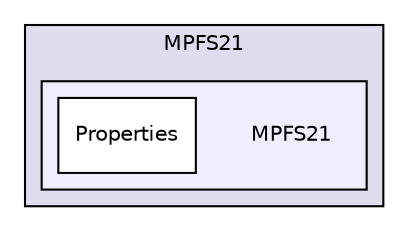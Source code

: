 digraph "C:/Users/mainuser/Desktop/School/SeniorProject/EthKitTCP/Microchip/TCPIP Stack/Utilities/Source/MPFS21/MPFS21" {
  compound=true
  node [ fontsize="10", fontname="Helvetica"];
  edge [ labelfontsize="10", labelfontname="Helvetica"];
  subgraph clusterdir_d7888c9ac707cd3e2fae34a63f052ac9 {
    graph [ bgcolor="#ddddee", pencolor="black", label="MPFS21" fontname="Helvetica", fontsize="10", URL="dir_d7888c9ac707cd3e2fae34a63f052ac9.html"]
  subgraph clusterdir_7dec49806244e550b0e3a3e4a30e270f {
    graph [ bgcolor="#eeeeff", pencolor="black", label="" URL="dir_7dec49806244e550b0e3a3e4a30e270f.html"];
    dir_7dec49806244e550b0e3a3e4a30e270f [shape=plaintext label="MPFS21"];
    dir_2b8b4e5c413b4a524ceb42c8d9a7f7a1 [shape=box label="Properties" color="black" fillcolor="white" style="filled" URL="dir_2b8b4e5c413b4a524ceb42c8d9a7f7a1.html"];
  }
  }
}
